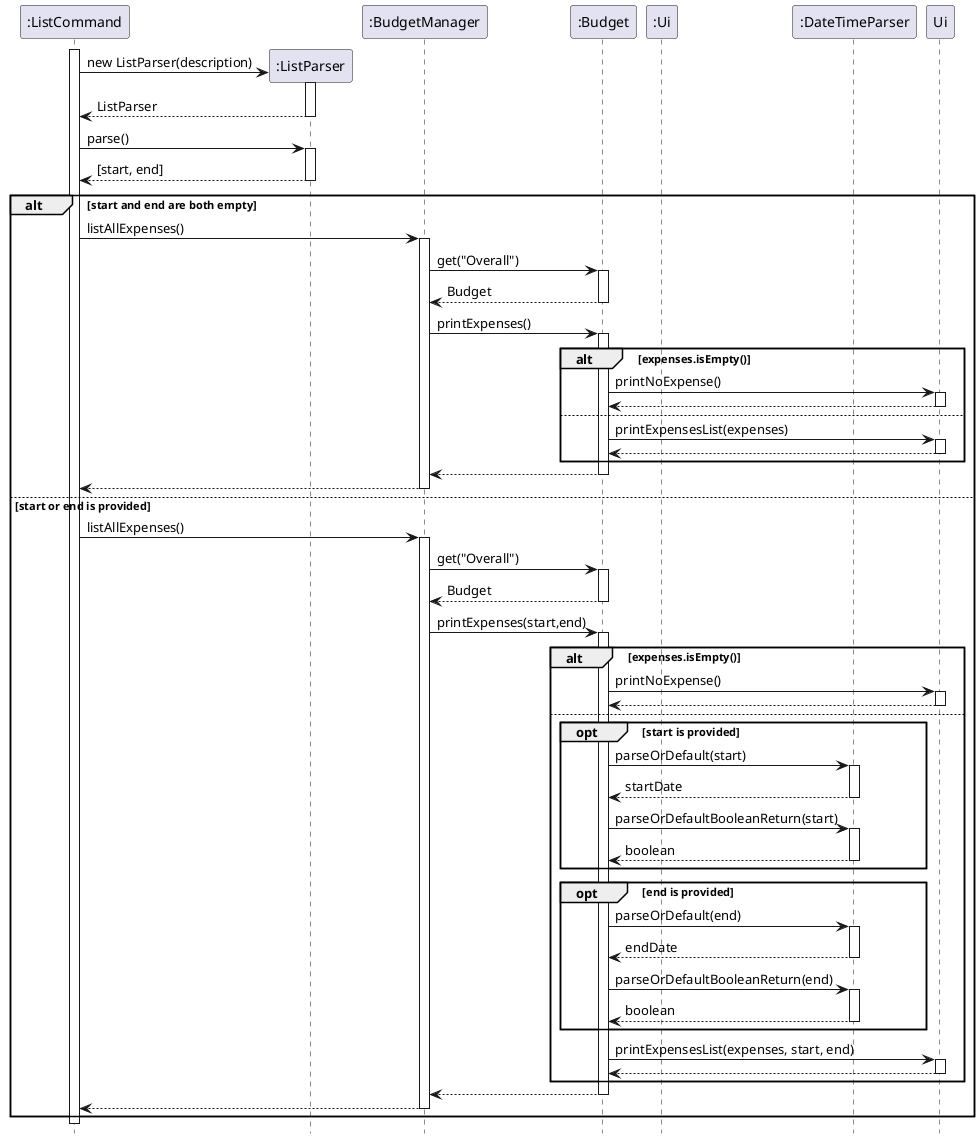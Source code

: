 @startuml
hide footbox

participant ":ListCommand" as LC
participant ":ListParser" as P
participant ":BudgetManager" as BM
participant ":Budget" as B
participant ":Ui"
participant ":DateTimeParser" as DTP

activate LC
create P
LC -> P : new ListParser(description)
activate P
P --> LC : ListParser
deactivate P

LC -> P : parse()
activate P
P --> LC : [start, end]
deactivate P

alt start and end are both empty
    LC -> BM : listAllExpenses()
    activate BM
    BM -> B : get("Overall")
    activate B
    B --> BM : Budget
    deactivate B
    BM -> B : printExpenses()
    activate B

    alt expenses.isEmpty()
        B -> Ui : printNoExpense()
        activate Ui
        Ui --> B
        deactivate Ui
    else
        B -> Ui : printExpensesList(expenses)
        activate Ui
        Ui --> B
        deactivate Ui
    end

    B --> BM
    deactivate B
    BM --> LC
    deactivate BM

else start or end is provided
    LC -> BM : listAllExpenses()
    activate BM
    BM -> B : get("Overall")
    activate B
    B --> BM : Budget
    deactivate B
    BM -> B : printExpenses(start,end)
    activate B
    alt expenses.isEmpty()
        B -> Ui : printNoExpense()
        activate Ui
        Ui --> B
        deactivate Ui
    else
        opt start is provided
            B -> DTP : parseOrDefault(start)
            activate DTP
            DTP --> B : startDate
            deactivate DTP

            B -> DTP : parseOrDefaultBooleanReturn(start)
            activate DTP
            DTP --> B : boolean
            deactivate DTP
        end

        opt end is provided
            B -> DTP : parseOrDefault(end)
            activate DTP
            DTP --> B : endDate
            deactivate DTP

            B -> DTP : parseOrDefaultBooleanReturn(end)
            activate DTP
            DTP --> B : boolean
            deactivate DTP
        end

        B -> Ui : printExpensesList(expenses, start, end)
        activate Ui
        Ui --> B
        deactivate Ui
    end

    B --> BM
    deactivate B
    BM --> LC
    deactivate BM
end

deactivate LC
@enduml